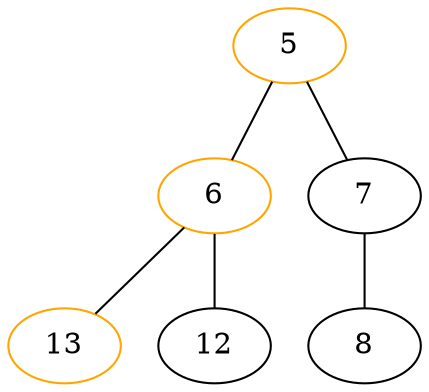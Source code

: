 graph "Exercise Remove Result"
{
	graph [ dpi = 300 ]; 
	n00 [label="5"][color="orange"];
	n01 [label="6"][color="orange"];
	n02 [label="7"];
	n03 [label="13"][color="orange"];
	n04 [label="12"];
	n05 [label="8"];

	n00 -- n01;
	n00 -- n02;
	n01 -- n03;
	n01 -- n04;
	n02 -- n05;
}